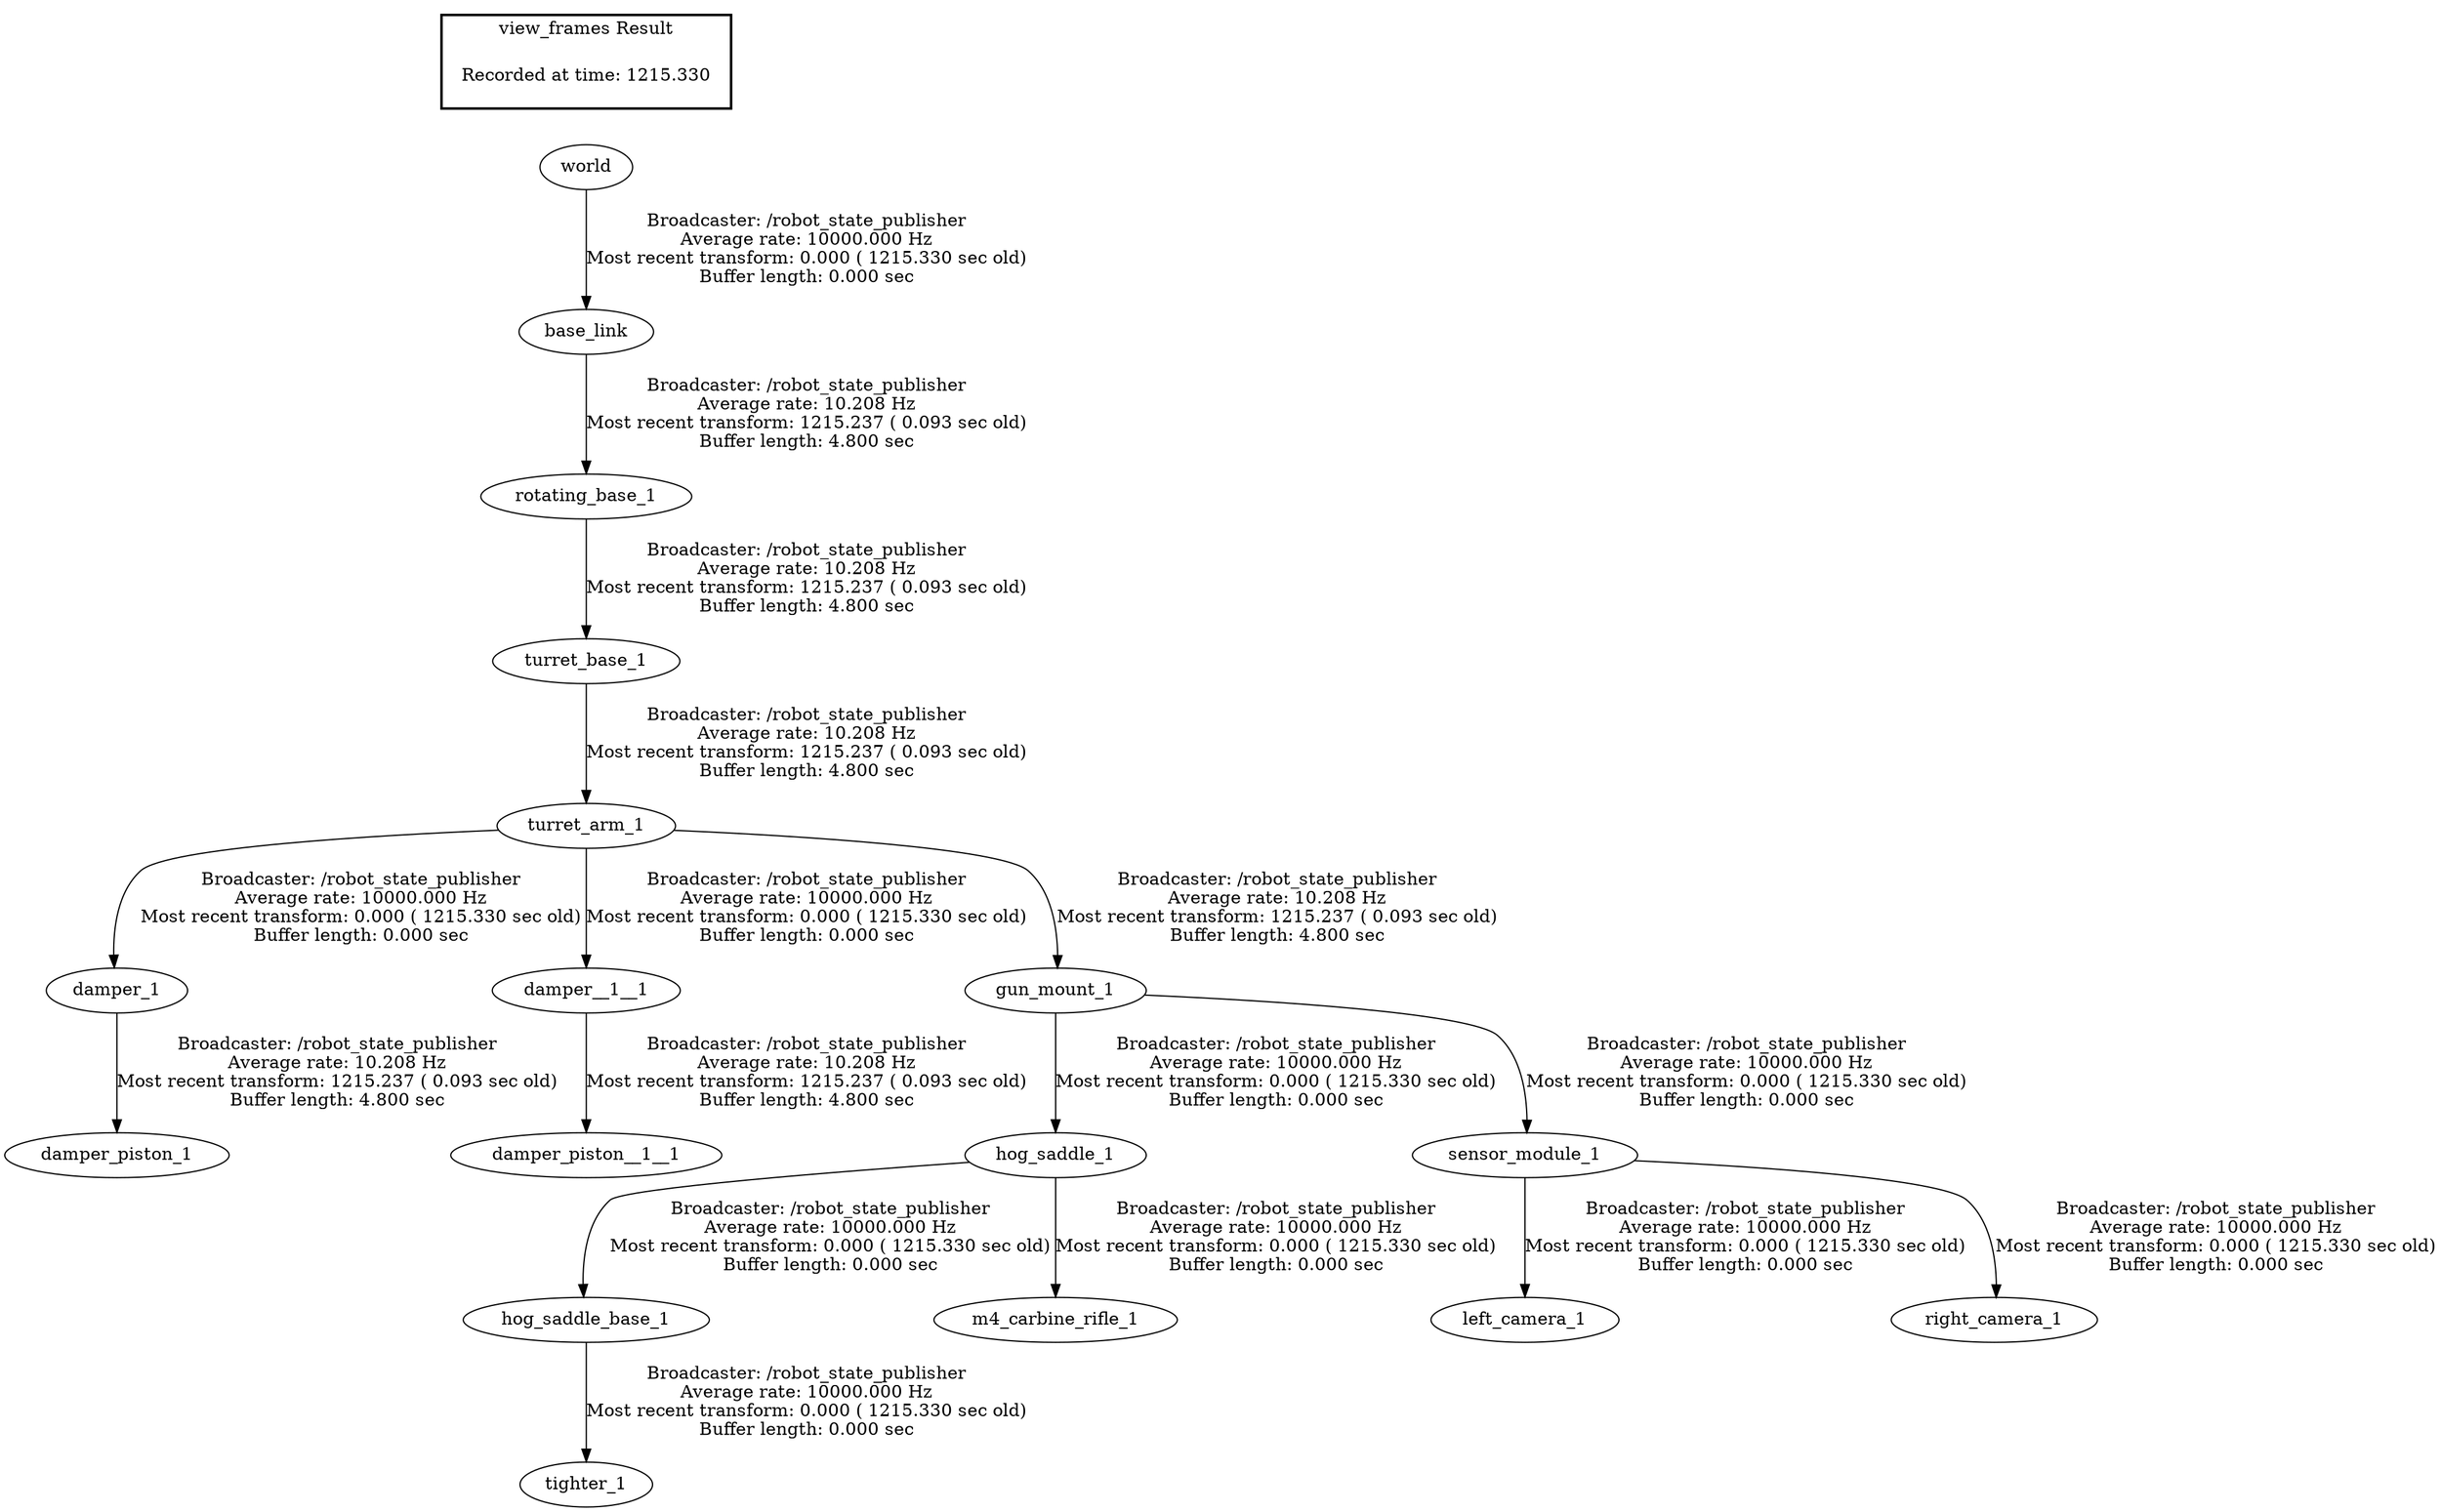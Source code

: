 digraph G {
"turret_arm_1" -> "damper_1"[label="Broadcaster: /robot_state_publisher\nAverage rate: 10000.000 Hz\nMost recent transform: 0.000 ( 1215.330 sec old)\nBuffer length: 0.000 sec\n"];
"turret_base_1" -> "turret_arm_1"[label="Broadcaster: /robot_state_publisher\nAverage rate: 10.208 Hz\nMost recent transform: 1215.237 ( 0.093 sec old)\nBuffer length: 4.800 sec\n"];
"turret_arm_1" -> "damper__1__1"[label="Broadcaster: /robot_state_publisher\nAverage rate: 10000.000 Hz\nMost recent transform: 0.000 ( 1215.330 sec old)\nBuffer length: 0.000 sec\n"];
"gun_mount_1" -> "hog_saddle_1"[label="Broadcaster: /robot_state_publisher\nAverage rate: 10000.000 Hz\nMost recent transform: 0.000 ( 1215.330 sec old)\nBuffer length: 0.000 sec\n"];
"turret_arm_1" -> "gun_mount_1"[label="Broadcaster: /robot_state_publisher\nAverage rate: 10.208 Hz\nMost recent transform: 1215.237 ( 0.093 sec old)\nBuffer length: 4.800 sec\n"];
"hog_saddle_1" -> "hog_saddle_base_1"[label="Broadcaster: /robot_state_publisher\nAverage rate: 10000.000 Hz\nMost recent transform: 0.000 ( 1215.330 sec old)\nBuffer length: 0.000 sec\n"];
"hog_saddle_base_1" -> "tighter_1"[label="Broadcaster: /robot_state_publisher\nAverage rate: 10000.000 Hz\nMost recent transform: 0.000 ( 1215.330 sec old)\nBuffer length: 0.000 sec\n"];
"hog_saddle_1" -> "m4_carbine_rifle_1"[label="Broadcaster: /robot_state_publisher\nAverage rate: 10000.000 Hz\nMost recent transform: 0.000 ( 1215.330 sec old)\nBuffer length: 0.000 sec\n"];
"gun_mount_1" -> "sensor_module_1"[label="Broadcaster: /robot_state_publisher\nAverage rate: 10000.000 Hz\nMost recent transform: 0.000 ( 1215.330 sec old)\nBuffer length: 0.000 sec\n"];
"sensor_module_1" -> "left_camera_1"[label="Broadcaster: /robot_state_publisher\nAverage rate: 10000.000 Hz\nMost recent transform: 0.000 ( 1215.330 sec old)\nBuffer length: 0.000 sec\n"];
"sensor_module_1" -> "right_camera_1"[label="Broadcaster: /robot_state_publisher\nAverage rate: 10000.000 Hz\nMost recent transform: 0.000 ( 1215.330 sec old)\nBuffer length: 0.000 sec\n"];
"world" -> "base_link"[label="Broadcaster: /robot_state_publisher\nAverage rate: 10000.000 Hz\nMost recent transform: 0.000 ( 1215.330 sec old)\nBuffer length: 0.000 sec\n"];
"damper_1" -> "damper_piston_1"[label="Broadcaster: /robot_state_publisher\nAverage rate: 10.208 Hz\nMost recent transform: 1215.237 ( 0.093 sec old)\nBuffer length: 4.800 sec\n"];
"damper__1__1" -> "damper_piston__1__1"[label="Broadcaster: /robot_state_publisher\nAverage rate: 10.208 Hz\nMost recent transform: 1215.237 ( 0.093 sec old)\nBuffer length: 4.800 sec\n"];
"base_link" -> "rotating_base_1"[label="Broadcaster: /robot_state_publisher\nAverage rate: 10.208 Hz\nMost recent transform: 1215.237 ( 0.093 sec old)\nBuffer length: 4.800 sec\n"];
"rotating_base_1" -> "turret_base_1"[label="Broadcaster: /robot_state_publisher\nAverage rate: 10.208 Hz\nMost recent transform: 1215.237 ( 0.093 sec old)\nBuffer length: 4.800 sec\n"];
edge [style=invis];
 subgraph cluster_legend { style=bold; color=black; label ="view_frames Result";
"Recorded at time: 1215.330"[ shape=plaintext ] ;
 }->"world";
}